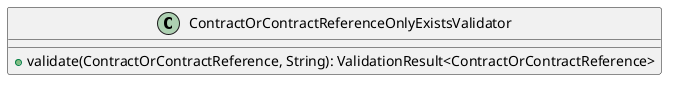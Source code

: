 @startuml

    class ContractOrContractReferenceOnlyExistsValidator [[ContractOrContractReferenceOnlyExistsValidator.html]] {
        +validate(ContractOrContractReference, String): ValidationResult<ContractOrContractReference>
    }

@enduml
